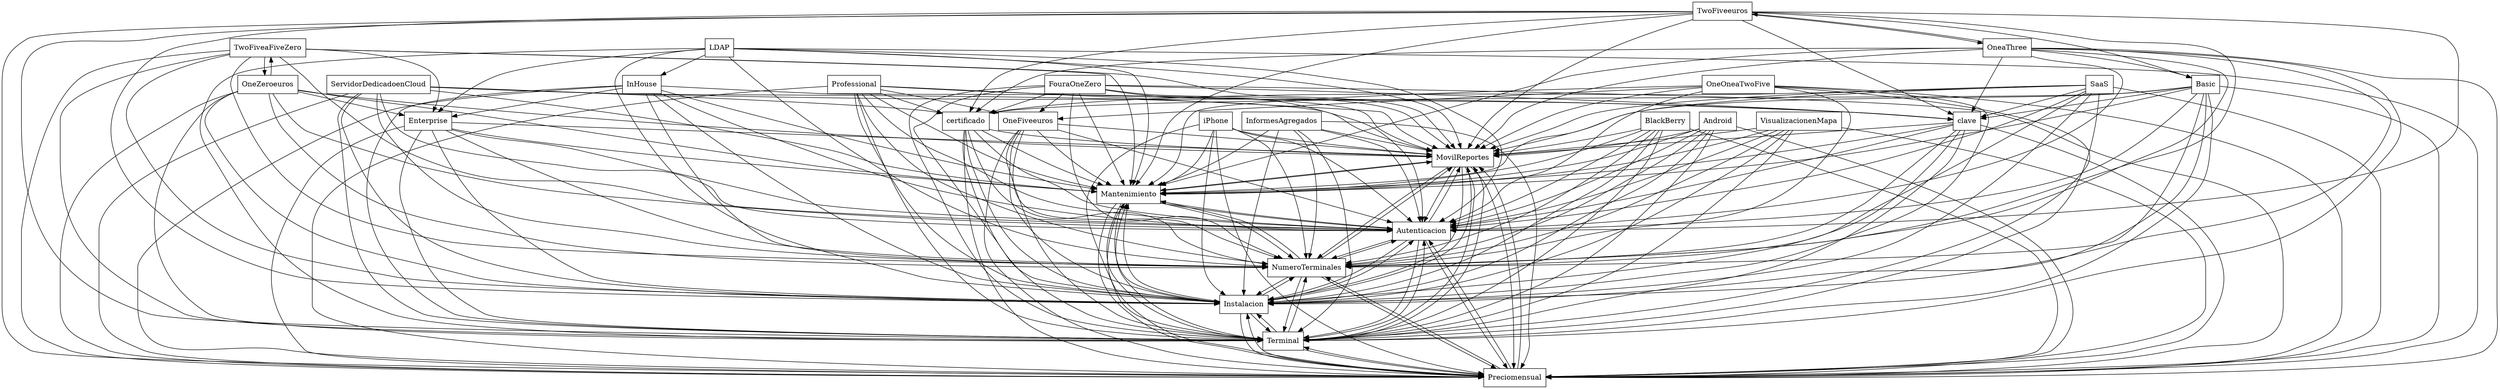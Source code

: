 digraph{
graph [rankdir=TB];
node [shape=box];
edge [arrowhead=normal];
0[label="SaaS",]
1[label="OneOneaTwoFive",]
2[label="BlackBerry",]
3[label="VisualizacionenMapa",]
4[label="MovilReportes",]
5[label="OneFiveeuros",]
6[label="TwoFiveaFiveZero",]
7[label="ServidorDedicadoenCloud",]
8[label="Professional",]
9[label="TwoFiveeuros",]
10[label="iPhone",]
11[label="clave",]
12[label="Mantenimiento",]
13[label="Preciomensual",]
14[label="FouraOneZero",]
15[label="Terminal",]
16[label="LDAP",]
17[label="Instalacion",]
18[label="InformesAgregados",]
19[label="certificado",]
20[label="OneaThree",]
21[label="NumeroTerminales",]
22[label="Basic",]
23[label="Enterprise",]
24[label="Android",]
25[label="OneZeroeuros",]
26[label="Autenticacion",]
27[label="InHouse",]
0->4[label="",]
0->11[label="",]
0->12[label="",]
0->13[label="",]
0->15[label="",]
0->17[label="",]
0->19[label="",]
0->21[label="",]
0->26[label="",]
1->4[label="",]
1->5[label="",]
1->12[label="",]
1->13[label="",]
1->15[label="",]
1->17[label="",]
1->21[label="",]
1->26[label="",]
2->4[label="",]
2->12[label="",]
2->13[label="",]
2->15[label="",]
2->17[label="",]
2->21[label="",]
2->26[label="",]
3->4[label="",]
3->12[label="",]
3->13[label="",]
3->15[label="",]
3->17[label="",]
3->21[label="",]
3->26[label="",]
4->12[label="",]
4->13[label="",]
4->15[label="",]
4->17[label="",]
4->21[label="",]
4->26[label="",]
5->4[label="",]
5->12[label="",]
5->13[label="",]
5->15[label="",]
5->17[label="",]
5->21[label="",]
5->26[label="",]
6->4[label="",]
6->12[label="",]
6->13[label="",]
6->15[label="",]
6->17[label="",]
6->21[label="",]
6->23[label="",]
6->25[label="",]
6->26[label="",]
7->4[label="",]
7->11[label="",]
7->12[label="",]
7->13[label="",]
7->15[label="",]
7->17[label="",]
7->19[label="",]
7->21[label="",]
7->26[label="",]
8->4[label="",]
8->5[label="",]
8->11[label="",]
8->12[label="",]
8->13[label="",]
8->15[label="",]
8->17[label="",]
8->19[label="",]
8->21[label="",]
8->26[label="",]
9->4[label="",]
9->11[label="",]
9->12[label="",]
9->13[label="",]
9->15[label="",]
9->17[label="",]
9->19[label="",]
9->20[label="",]
9->21[label="",]
9->22[label="",]
9->26[label="",]
10->4[label="",]
10->12[label="",]
10->13[label="",]
10->15[label="",]
10->17[label="",]
10->21[label="",]
10->26[label="",]
11->4[label="",]
11->12[label="",]
11->13[label="",]
11->15[label="",]
11->17[label="",]
11->21[label="",]
11->26[label="",]
12->4[label="",]
12->13[label="",]
12->15[label="",]
12->17[label="",]
12->21[label="",]
12->26[label="",]
13->4[label="",]
13->12[label="",]
13->15[label="",]
13->17[label="",]
13->21[label="",]
13->26[label="",]
14->4[label="",]
14->5[label="",]
14->11[label="",]
14->12[label="",]
14->13[label="",]
14->15[label="",]
14->17[label="",]
14->19[label="",]
14->21[label="",]
14->26[label="",]
15->4[label="",]
15->12[label="",]
15->13[label="",]
15->17[label="",]
15->21[label="",]
15->26[label="",]
16->4[label="",]
16->12[label="",]
16->13[label="",]
16->15[label="",]
16->17[label="",]
16->21[label="",]
16->23[label="",]
16->26[label="",]
16->27[label="",]
17->4[label="",]
17->12[label="",]
17->13[label="",]
17->15[label="",]
17->21[label="",]
17->26[label="",]
18->4[label="",]
18->12[label="",]
18->13[label="",]
18->15[label="",]
18->17[label="",]
18->21[label="",]
18->26[label="",]
19->4[label="",]
19->12[label="",]
19->13[label="",]
19->15[label="",]
19->17[label="",]
19->21[label="",]
19->26[label="",]
20->4[label="",]
20->9[label="",]
20->11[label="",]
20->12[label="",]
20->13[label="",]
20->15[label="",]
20->17[label="",]
20->19[label="",]
20->21[label="",]
20->22[label="",]
20->26[label="",]
21->4[label="",]
21->12[label="",]
21->13[label="",]
21->15[label="",]
21->17[label="",]
21->26[label="",]
22->4[label="",]
22->11[label="",]
22->12[label="",]
22->13[label="",]
22->15[label="",]
22->17[label="",]
22->19[label="",]
22->21[label="",]
22->26[label="",]
23->4[label="",]
23->12[label="",]
23->13[label="",]
23->15[label="",]
23->17[label="",]
23->21[label="",]
23->26[label="",]
24->4[label="",]
24->12[label="",]
24->13[label="",]
24->15[label="",]
24->17[label="",]
24->21[label="",]
24->26[label="",]
25->4[label="",]
25->6[label="",]
25->12[label="",]
25->13[label="",]
25->15[label="",]
25->17[label="",]
25->21[label="",]
25->23[label="",]
25->26[label="",]
26->4[label="",]
26->12[label="",]
26->13[label="",]
26->15[label="",]
26->17[label="",]
26->21[label="",]
27->4[label="",]
27->12[label="",]
27->13[label="",]
27->15[label="",]
27->17[label="",]
27->21[label="",]
27->23[label="",]
27->26[label="",]
}
